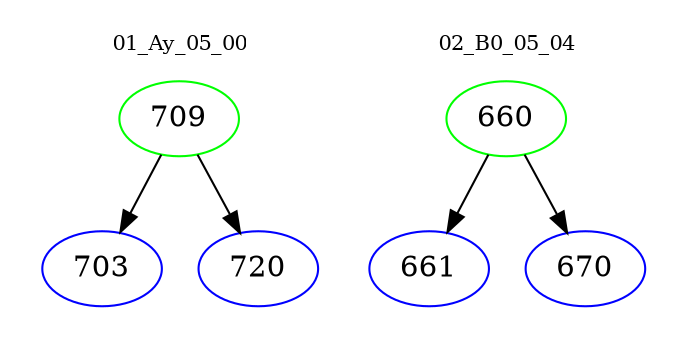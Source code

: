 digraph{
subgraph cluster_0 {
color = white
label = "01_Ay_05_00";
fontsize=10;
T0_709 [label="709", color="green"]
T0_709 -> T0_703 [color="black"]
T0_703 [label="703", color="blue"]
T0_709 -> T0_720 [color="black"]
T0_720 [label="720", color="blue"]
}
subgraph cluster_1 {
color = white
label = "02_B0_05_04";
fontsize=10;
T1_660 [label="660", color="green"]
T1_660 -> T1_661 [color="black"]
T1_661 [label="661", color="blue"]
T1_660 -> T1_670 [color="black"]
T1_670 [label="670", color="blue"]
}
}
